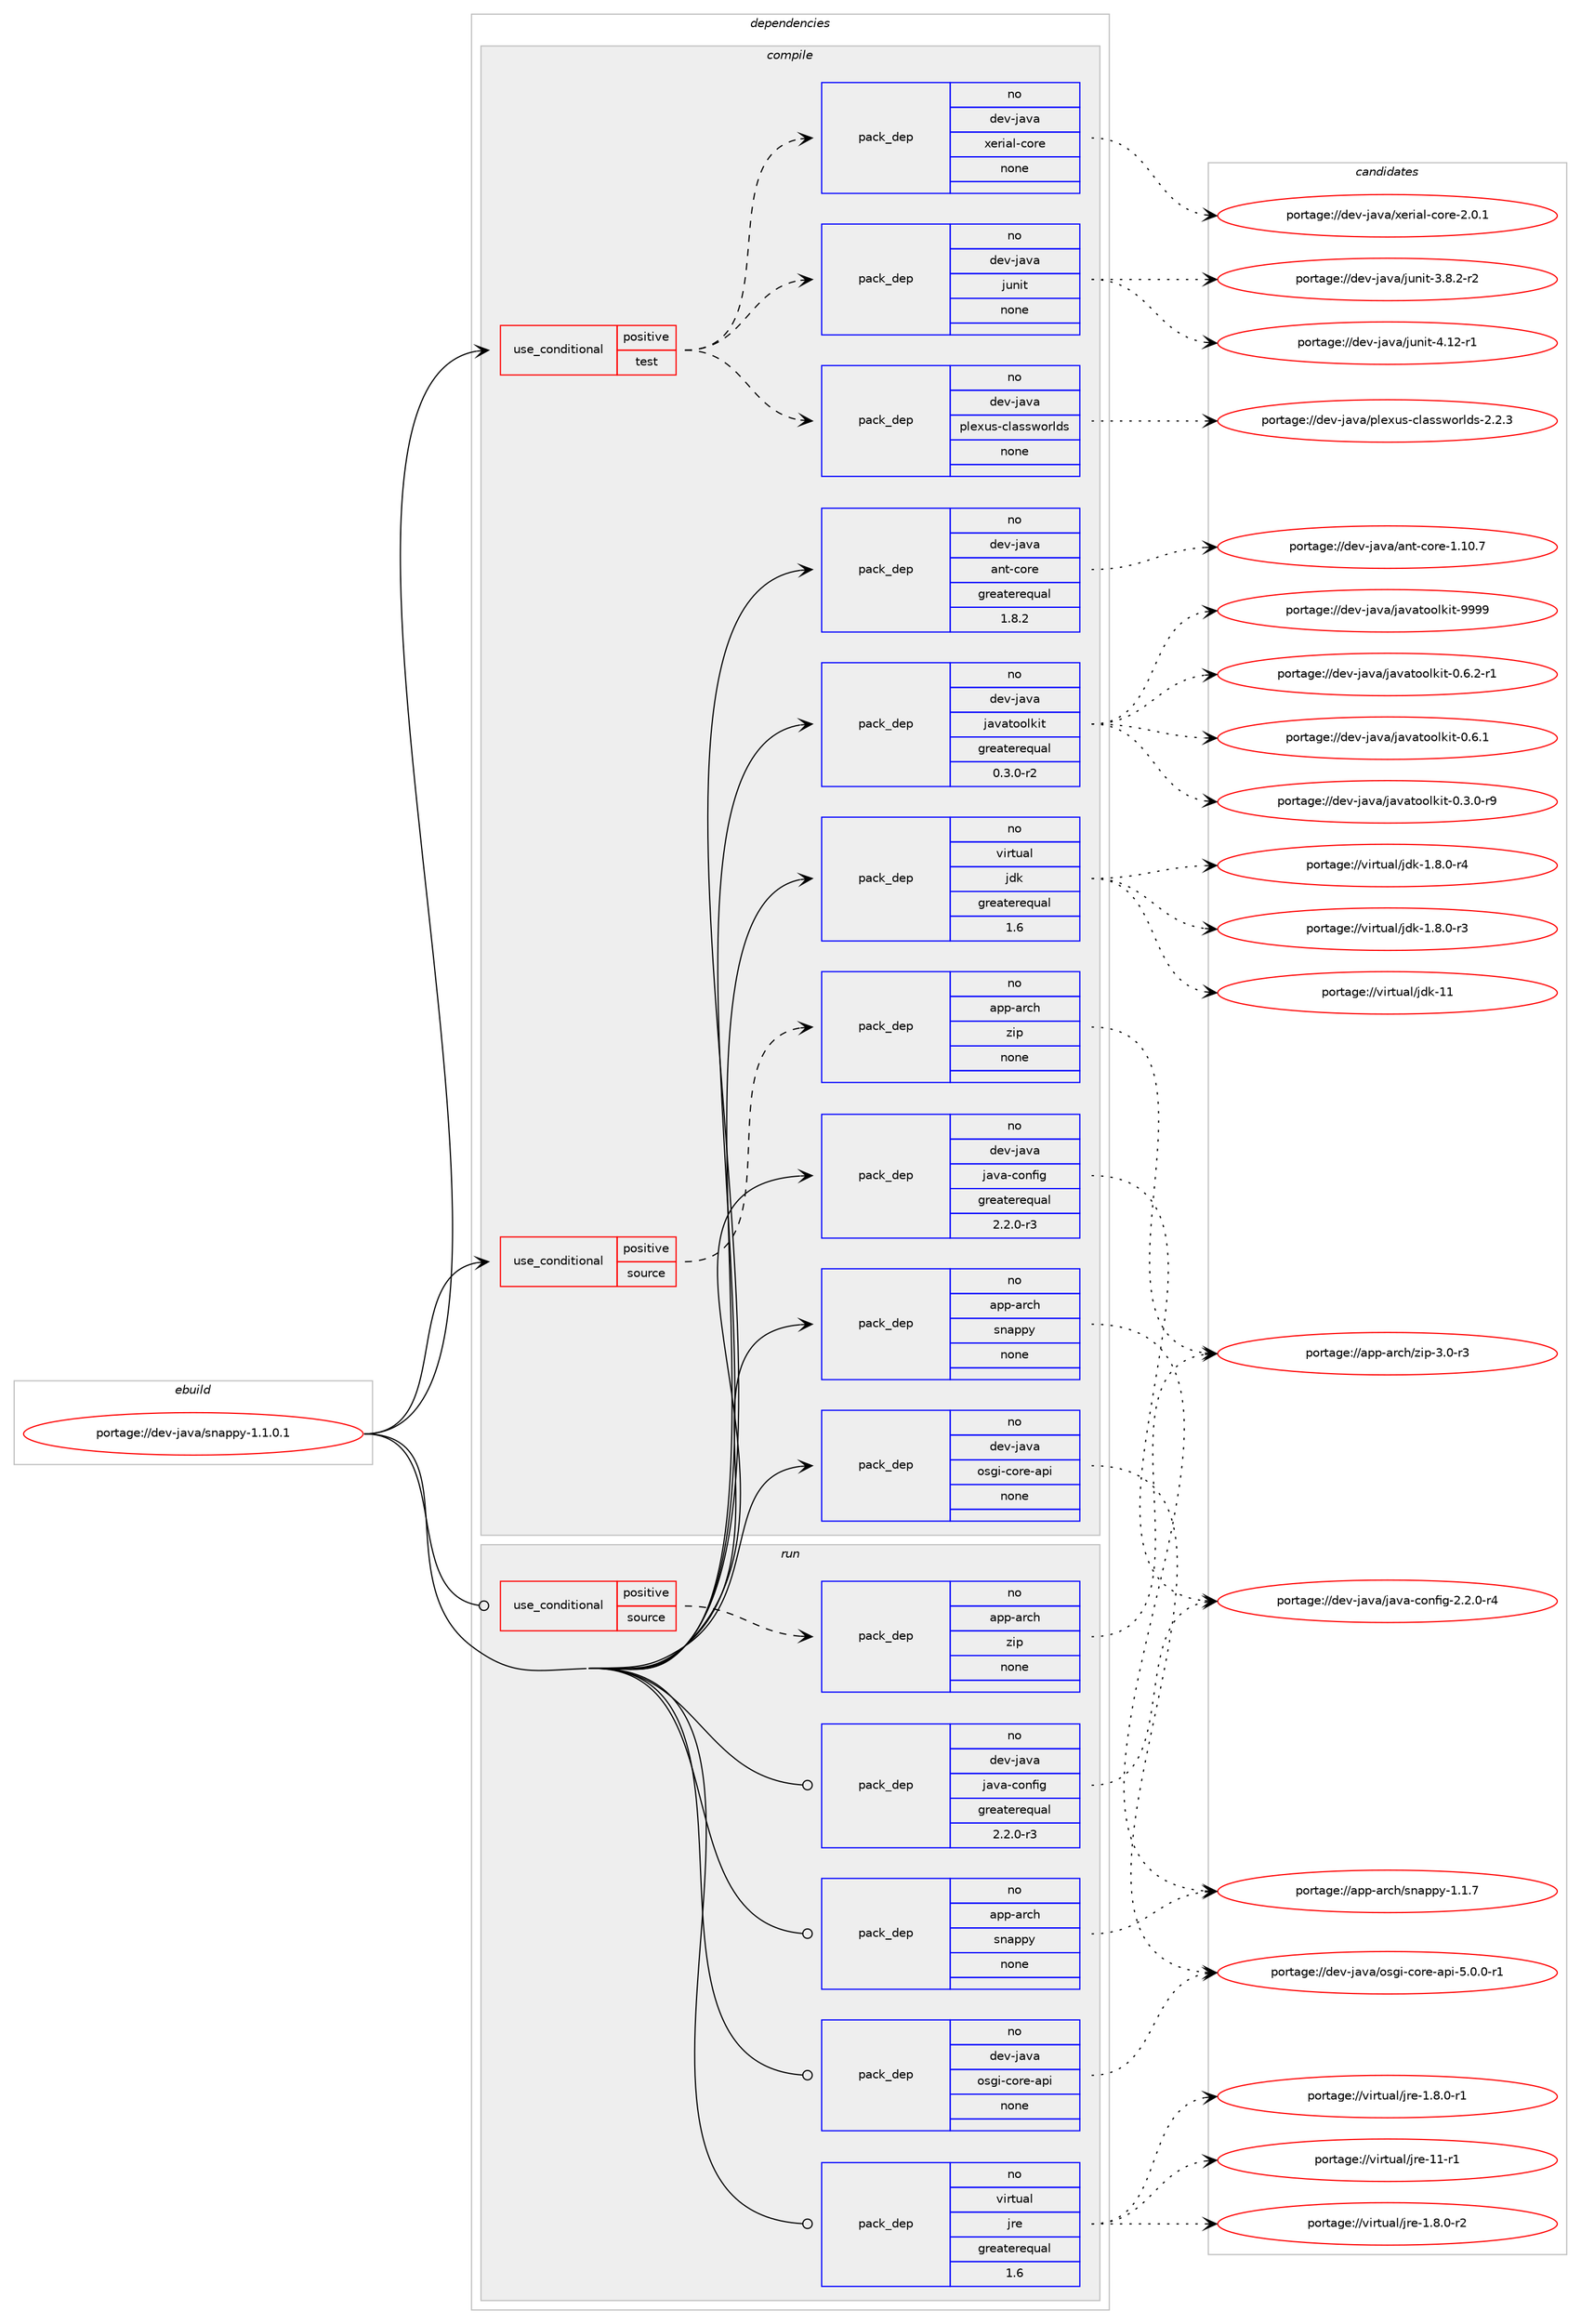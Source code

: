 digraph prolog {

# *************
# Graph options
# *************

newrank=true;
concentrate=true;
compound=true;
graph [rankdir=LR,fontname=Helvetica,fontsize=10,ranksep=1.5];#, ranksep=2.5, nodesep=0.2];
edge  [arrowhead=vee];
node  [fontname=Helvetica,fontsize=10];

# **********
# The ebuild
# **********

subgraph cluster_leftcol {
color=gray;
label=<<i>ebuild</i>>;
id [label="portage://dev-java/snappy-1.1.0.1", color=red, width=4, href="../dev-java/snappy-1.1.0.1.svg"];
}

# ****************
# The dependencies
# ****************

subgraph cluster_midcol {
color=gray;
label=<<i>dependencies</i>>;
subgraph cluster_compile {
fillcolor="#eeeeee";
style=filled;
label=<<i>compile</i>>;
subgraph cond129219 {
dependency526098 [label=<<TABLE BORDER="0" CELLBORDER="1" CELLSPACING="0" CELLPADDING="4"><TR><TD ROWSPAN="3" CELLPADDING="10">use_conditional</TD></TR><TR><TD>positive</TD></TR><TR><TD>source</TD></TR></TABLE>>, shape=none, color=red];
subgraph pack391282 {
dependency526099 [label=<<TABLE BORDER="0" CELLBORDER="1" CELLSPACING="0" CELLPADDING="4" WIDTH="220"><TR><TD ROWSPAN="6" CELLPADDING="30">pack_dep</TD></TR><TR><TD WIDTH="110">no</TD></TR><TR><TD>app-arch</TD></TR><TR><TD>zip</TD></TR><TR><TD>none</TD></TR><TR><TD></TD></TR></TABLE>>, shape=none, color=blue];
}
dependency526098:e -> dependency526099:w [weight=20,style="dashed",arrowhead="vee"];
}
id:e -> dependency526098:w [weight=20,style="solid",arrowhead="vee"];
subgraph cond129220 {
dependency526100 [label=<<TABLE BORDER="0" CELLBORDER="1" CELLSPACING="0" CELLPADDING="4"><TR><TD ROWSPAN="3" CELLPADDING="10">use_conditional</TD></TR><TR><TD>positive</TD></TR><TR><TD>test</TD></TR></TABLE>>, shape=none, color=red];
subgraph pack391283 {
dependency526101 [label=<<TABLE BORDER="0" CELLBORDER="1" CELLSPACING="0" CELLPADDING="4" WIDTH="220"><TR><TD ROWSPAN="6" CELLPADDING="30">pack_dep</TD></TR><TR><TD WIDTH="110">no</TD></TR><TR><TD>dev-java</TD></TR><TR><TD>junit</TD></TR><TR><TD>none</TD></TR><TR><TD></TD></TR></TABLE>>, shape=none, color=blue];
}
dependency526100:e -> dependency526101:w [weight=20,style="dashed",arrowhead="vee"];
subgraph pack391284 {
dependency526102 [label=<<TABLE BORDER="0" CELLBORDER="1" CELLSPACING="0" CELLPADDING="4" WIDTH="220"><TR><TD ROWSPAN="6" CELLPADDING="30">pack_dep</TD></TR><TR><TD WIDTH="110">no</TD></TR><TR><TD>dev-java</TD></TR><TR><TD>xerial-core</TD></TR><TR><TD>none</TD></TR><TR><TD></TD></TR></TABLE>>, shape=none, color=blue];
}
dependency526100:e -> dependency526102:w [weight=20,style="dashed",arrowhead="vee"];
subgraph pack391285 {
dependency526103 [label=<<TABLE BORDER="0" CELLBORDER="1" CELLSPACING="0" CELLPADDING="4" WIDTH="220"><TR><TD ROWSPAN="6" CELLPADDING="30">pack_dep</TD></TR><TR><TD WIDTH="110">no</TD></TR><TR><TD>dev-java</TD></TR><TR><TD>plexus-classworlds</TD></TR><TR><TD>none</TD></TR><TR><TD></TD></TR></TABLE>>, shape=none, color=blue];
}
dependency526100:e -> dependency526103:w [weight=20,style="dashed",arrowhead="vee"];
}
id:e -> dependency526100:w [weight=20,style="solid",arrowhead="vee"];
subgraph pack391286 {
dependency526104 [label=<<TABLE BORDER="0" CELLBORDER="1" CELLSPACING="0" CELLPADDING="4" WIDTH="220"><TR><TD ROWSPAN="6" CELLPADDING="30">pack_dep</TD></TR><TR><TD WIDTH="110">no</TD></TR><TR><TD>app-arch</TD></TR><TR><TD>snappy</TD></TR><TR><TD>none</TD></TR><TR><TD></TD></TR></TABLE>>, shape=none, color=blue];
}
id:e -> dependency526104:w [weight=20,style="solid",arrowhead="vee"];
subgraph pack391287 {
dependency526105 [label=<<TABLE BORDER="0" CELLBORDER="1" CELLSPACING="0" CELLPADDING="4" WIDTH="220"><TR><TD ROWSPAN="6" CELLPADDING="30">pack_dep</TD></TR><TR><TD WIDTH="110">no</TD></TR><TR><TD>dev-java</TD></TR><TR><TD>ant-core</TD></TR><TR><TD>greaterequal</TD></TR><TR><TD>1.8.2</TD></TR></TABLE>>, shape=none, color=blue];
}
id:e -> dependency526105:w [weight=20,style="solid",arrowhead="vee"];
subgraph pack391288 {
dependency526106 [label=<<TABLE BORDER="0" CELLBORDER="1" CELLSPACING="0" CELLPADDING="4" WIDTH="220"><TR><TD ROWSPAN="6" CELLPADDING="30">pack_dep</TD></TR><TR><TD WIDTH="110">no</TD></TR><TR><TD>dev-java</TD></TR><TR><TD>java-config</TD></TR><TR><TD>greaterequal</TD></TR><TR><TD>2.2.0-r3</TD></TR></TABLE>>, shape=none, color=blue];
}
id:e -> dependency526106:w [weight=20,style="solid",arrowhead="vee"];
subgraph pack391289 {
dependency526107 [label=<<TABLE BORDER="0" CELLBORDER="1" CELLSPACING="0" CELLPADDING="4" WIDTH="220"><TR><TD ROWSPAN="6" CELLPADDING="30">pack_dep</TD></TR><TR><TD WIDTH="110">no</TD></TR><TR><TD>dev-java</TD></TR><TR><TD>javatoolkit</TD></TR><TR><TD>greaterequal</TD></TR><TR><TD>0.3.0-r2</TD></TR></TABLE>>, shape=none, color=blue];
}
id:e -> dependency526107:w [weight=20,style="solid",arrowhead="vee"];
subgraph pack391290 {
dependency526108 [label=<<TABLE BORDER="0" CELLBORDER="1" CELLSPACING="0" CELLPADDING="4" WIDTH="220"><TR><TD ROWSPAN="6" CELLPADDING="30">pack_dep</TD></TR><TR><TD WIDTH="110">no</TD></TR><TR><TD>dev-java</TD></TR><TR><TD>osgi-core-api</TD></TR><TR><TD>none</TD></TR><TR><TD></TD></TR></TABLE>>, shape=none, color=blue];
}
id:e -> dependency526108:w [weight=20,style="solid",arrowhead="vee"];
subgraph pack391291 {
dependency526109 [label=<<TABLE BORDER="0" CELLBORDER="1" CELLSPACING="0" CELLPADDING="4" WIDTH="220"><TR><TD ROWSPAN="6" CELLPADDING="30">pack_dep</TD></TR><TR><TD WIDTH="110">no</TD></TR><TR><TD>virtual</TD></TR><TR><TD>jdk</TD></TR><TR><TD>greaterequal</TD></TR><TR><TD>1.6</TD></TR></TABLE>>, shape=none, color=blue];
}
id:e -> dependency526109:w [weight=20,style="solid",arrowhead="vee"];
}
subgraph cluster_compileandrun {
fillcolor="#eeeeee";
style=filled;
label=<<i>compile and run</i>>;
}
subgraph cluster_run {
fillcolor="#eeeeee";
style=filled;
label=<<i>run</i>>;
subgraph cond129221 {
dependency526110 [label=<<TABLE BORDER="0" CELLBORDER="1" CELLSPACING="0" CELLPADDING="4"><TR><TD ROWSPAN="3" CELLPADDING="10">use_conditional</TD></TR><TR><TD>positive</TD></TR><TR><TD>source</TD></TR></TABLE>>, shape=none, color=red];
subgraph pack391292 {
dependency526111 [label=<<TABLE BORDER="0" CELLBORDER="1" CELLSPACING="0" CELLPADDING="4" WIDTH="220"><TR><TD ROWSPAN="6" CELLPADDING="30">pack_dep</TD></TR><TR><TD WIDTH="110">no</TD></TR><TR><TD>app-arch</TD></TR><TR><TD>zip</TD></TR><TR><TD>none</TD></TR><TR><TD></TD></TR></TABLE>>, shape=none, color=blue];
}
dependency526110:e -> dependency526111:w [weight=20,style="dashed",arrowhead="vee"];
}
id:e -> dependency526110:w [weight=20,style="solid",arrowhead="odot"];
subgraph pack391293 {
dependency526112 [label=<<TABLE BORDER="0" CELLBORDER="1" CELLSPACING="0" CELLPADDING="4" WIDTH="220"><TR><TD ROWSPAN="6" CELLPADDING="30">pack_dep</TD></TR><TR><TD WIDTH="110">no</TD></TR><TR><TD>app-arch</TD></TR><TR><TD>snappy</TD></TR><TR><TD>none</TD></TR><TR><TD></TD></TR></TABLE>>, shape=none, color=blue];
}
id:e -> dependency526112:w [weight=20,style="solid",arrowhead="odot"];
subgraph pack391294 {
dependency526113 [label=<<TABLE BORDER="0" CELLBORDER="1" CELLSPACING="0" CELLPADDING="4" WIDTH="220"><TR><TD ROWSPAN="6" CELLPADDING="30">pack_dep</TD></TR><TR><TD WIDTH="110">no</TD></TR><TR><TD>dev-java</TD></TR><TR><TD>java-config</TD></TR><TR><TD>greaterequal</TD></TR><TR><TD>2.2.0-r3</TD></TR></TABLE>>, shape=none, color=blue];
}
id:e -> dependency526113:w [weight=20,style="solid",arrowhead="odot"];
subgraph pack391295 {
dependency526114 [label=<<TABLE BORDER="0" CELLBORDER="1" CELLSPACING="0" CELLPADDING="4" WIDTH="220"><TR><TD ROWSPAN="6" CELLPADDING="30">pack_dep</TD></TR><TR><TD WIDTH="110">no</TD></TR><TR><TD>dev-java</TD></TR><TR><TD>osgi-core-api</TD></TR><TR><TD>none</TD></TR><TR><TD></TD></TR></TABLE>>, shape=none, color=blue];
}
id:e -> dependency526114:w [weight=20,style="solid",arrowhead="odot"];
subgraph pack391296 {
dependency526115 [label=<<TABLE BORDER="0" CELLBORDER="1" CELLSPACING="0" CELLPADDING="4" WIDTH="220"><TR><TD ROWSPAN="6" CELLPADDING="30">pack_dep</TD></TR><TR><TD WIDTH="110">no</TD></TR><TR><TD>virtual</TD></TR><TR><TD>jre</TD></TR><TR><TD>greaterequal</TD></TR><TR><TD>1.6</TD></TR></TABLE>>, shape=none, color=blue];
}
id:e -> dependency526115:w [weight=20,style="solid",arrowhead="odot"];
}
}

# **************
# The candidates
# **************

subgraph cluster_choices {
rank=same;
color=gray;
label=<<i>candidates</i>>;

subgraph choice391282 {
color=black;
nodesep=1;
choice9711211245971149910447122105112455146484511451 [label="portage://app-arch/zip-3.0-r3", color=red, width=4,href="../app-arch/zip-3.0-r3.svg"];
dependency526099:e -> choice9711211245971149910447122105112455146484511451:w [style=dotted,weight="100"];
}
subgraph choice391283 {
color=black;
nodesep=1;
choice1001011184510697118974710611711010511645524649504511449 [label="portage://dev-java/junit-4.12-r1", color=red, width=4,href="../dev-java/junit-4.12-r1.svg"];
choice100101118451069711897471061171101051164551465646504511450 [label="portage://dev-java/junit-3.8.2-r2", color=red, width=4,href="../dev-java/junit-3.8.2-r2.svg"];
dependency526101:e -> choice1001011184510697118974710611711010511645524649504511449:w [style=dotted,weight="100"];
dependency526101:e -> choice100101118451069711897471061171101051164551465646504511450:w [style=dotted,weight="100"];
}
subgraph choice391284 {
color=black;
nodesep=1;
choice10010111845106971189747120101114105971084599111114101455046484649 [label="portage://dev-java/xerial-core-2.0.1", color=red, width=4,href="../dev-java/xerial-core-2.0.1.svg"];
dependency526102:e -> choice10010111845106971189747120101114105971084599111114101455046484649:w [style=dotted,weight="100"];
}
subgraph choice391285 {
color=black;
nodesep=1;
choice10010111845106971189747112108101120117115459910897115115119111114108100115455046504651 [label="portage://dev-java/plexus-classworlds-2.2.3", color=red, width=4,href="../dev-java/plexus-classworlds-2.2.3.svg"];
dependency526103:e -> choice10010111845106971189747112108101120117115459910897115115119111114108100115455046504651:w [style=dotted,weight="100"];
}
subgraph choice391286 {
color=black;
nodesep=1;
choice971121124597114991044711511097112112121454946494655 [label="portage://app-arch/snappy-1.1.7", color=red, width=4,href="../app-arch/snappy-1.1.7.svg"];
dependency526104:e -> choice971121124597114991044711511097112112121454946494655:w [style=dotted,weight="100"];
}
subgraph choice391287 {
color=black;
nodesep=1;
choice1001011184510697118974797110116459911111410145494649484655 [label="portage://dev-java/ant-core-1.10.7", color=red, width=4,href="../dev-java/ant-core-1.10.7.svg"];
dependency526105:e -> choice1001011184510697118974797110116459911111410145494649484655:w [style=dotted,weight="100"];
}
subgraph choice391288 {
color=black;
nodesep=1;
choice10010111845106971189747106971189745991111101021051034550465046484511452 [label="portage://dev-java/java-config-2.2.0-r4", color=red, width=4,href="../dev-java/java-config-2.2.0-r4.svg"];
dependency526106:e -> choice10010111845106971189747106971189745991111101021051034550465046484511452:w [style=dotted,weight="100"];
}
subgraph choice391289 {
color=black;
nodesep=1;
choice1001011184510697118974710697118971161111111081071051164557575757 [label="portage://dev-java/javatoolkit-9999", color=red, width=4,href="../dev-java/javatoolkit-9999.svg"];
choice1001011184510697118974710697118971161111111081071051164548465446504511449 [label="portage://dev-java/javatoolkit-0.6.2-r1", color=red, width=4,href="../dev-java/javatoolkit-0.6.2-r1.svg"];
choice100101118451069711897471069711897116111111108107105116454846544649 [label="portage://dev-java/javatoolkit-0.6.1", color=red, width=4,href="../dev-java/javatoolkit-0.6.1.svg"];
choice1001011184510697118974710697118971161111111081071051164548465146484511457 [label="portage://dev-java/javatoolkit-0.3.0-r9", color=red, width=4,href="../dev-java/javatoolkit-0.3.0-r9.svg"];
dependency526107:e -> choice1001011184510697118974710697118971161111111081071051164557575757:w [style=dotted,weight="100"];
dependency526107:e -> choice1001011184510697118974710697118971161111111081071051164548465446504511449:w [style=dotted,weight="100"];
dependency526107:e -> choice100101118451069711897471069711897116111111108107105116454846544649:w [style=dotted,weight="100"];
dependency526107:e -> choice1001011184510697118974710697118971161111111081071051164548465146484511457:w [style=dotted,weight="100"];
}
subgraph choice391290 {
color=black;
nodesep=1;
choice10010111845106971189747111115103105459911111410145971121054553464846484511449 [label="portage://dev-java/osgi-core-api-5.0.0-r1", color=red, width=4,href="../dev-java/osgi-core-api-5.0.0-r1.svg"];
dependency526108:e -> choice10010111845106971189747111115103105459911111410145971121054553464846484511449:w [style=dotted,weight="100"];
}
subgraph choice391291 {
color=black;
nodesep=1;
choice1181051141161179710847106100107454949 [label="portage://virtual/jdk-11", color=red, width=4,href="../virtual/jdk-11.svg"];
choice11810511411611797108471061001074549465646484511452 [label="portage://virtual/jdk-1.8.0-r4", color=red, width=4,href="../virtual/jdk-1.8.0-r4.svg"];
choice11810511411611797108471061001074549465646484511451 [label="portage://virtual/jdk-1.8.0-r3", color=red, width=4,href="../virtual/jdk-1.8.0-r3.svg"];
dependency526109:e -> choice1181051141161179710847106100107454949:w [style=dotted,weight="100"];
dependency526109:e -> choice11810511411611797108471061001074549465646484511452:w [style=dotted,weight="100"];
dependency526109:e -> choice11810511411611797108471061001074549465646484511451:w [style=dotted,weight="100"];
}
subgraph choice391292 {
color=black;
nodesep=1;
choice9711211245971149910447122105112455146484511451 [label="portage://app-arch/zip-3.0-r3", color=red, width=4,href="../app-arch/zip-3.0-r3.svg"];
dependency526111:e -> choice9711211245971149910447122105112455146484511451:w [style=dotted,weight="100"];
}
subgraph choice391293 {
color=black;
nodesep=1;
choice971121124597114991044711511097112112121454946494655 [label="portage://app-arch/snappy-1.1.7", color=red, width=4,href="../app-arch/snappy-1.1.7.svg"];
dependency526112:e -> choice971121124597114991044711511097112112121454946494655:w [style=dotted,weight="100"];
}
subgraph choice391294 {
color=black;
nodesep=1;
choice10010111845106971189747106971189745991111101021051034550465046484511452 [label="portage://dev-java/java-config-2.2.0-r4", color=red, width=4,href="../dev-java/java-config-2.2.0-r4.svg"];
dependency526113:e -> choice10010111845106971189747106971189745991111101021051034550465046484511452:w [style=dotted,weight="100"];
}
subgraph choice391295 {
color=black;
nodesep=1;
choice10010111845106971189747111115103105459911111410145971121054553464846484511449 [label="portage://dev-java/osgi-core-api-5.0.0-r1", color=red, width=4,href="../dev-java/osgi-core-api-5.0.0-r1.svg"];
dependency526114:e -> choice10010111845106971189747111115103105459911111410145971121054553464846484511449:w [style=dotted,weight="100"];
}
subgraph choice391296 {
color=black;
nodesep=1;
choice11810511411611797108471061141014549494511449 [label="portage://virtual/jre-11-r1", color=red, width=4,href="../virtual/jre-11-r1.svg"];
choice11810511411611797108471061141014549465646484511450 [label="portage://virtual/jre-1.8.0-r2", color=red, width=4,href="../virtual/jre-1.8.0-r2.svg"];
choice11810511411611797108471061141014549465646484511449 [label="portage://virtual/jre-1.8.0-r1", color=red, width=4,href="../virtual/jre-1.8.0-r1.svg"];
dependency526115:e -> choice11810511411611797108471061141014549494511449:w [style=dotted,weight="100"];
dependency526115:e -> choice11810511411611797108471061141014549465646484511450:w [style=dotted,weight="100"];
dependency526115:e -> choice11810511411611797108471061141014549465646484511449:w [style=dotted,weight="100"];
}
}

}
